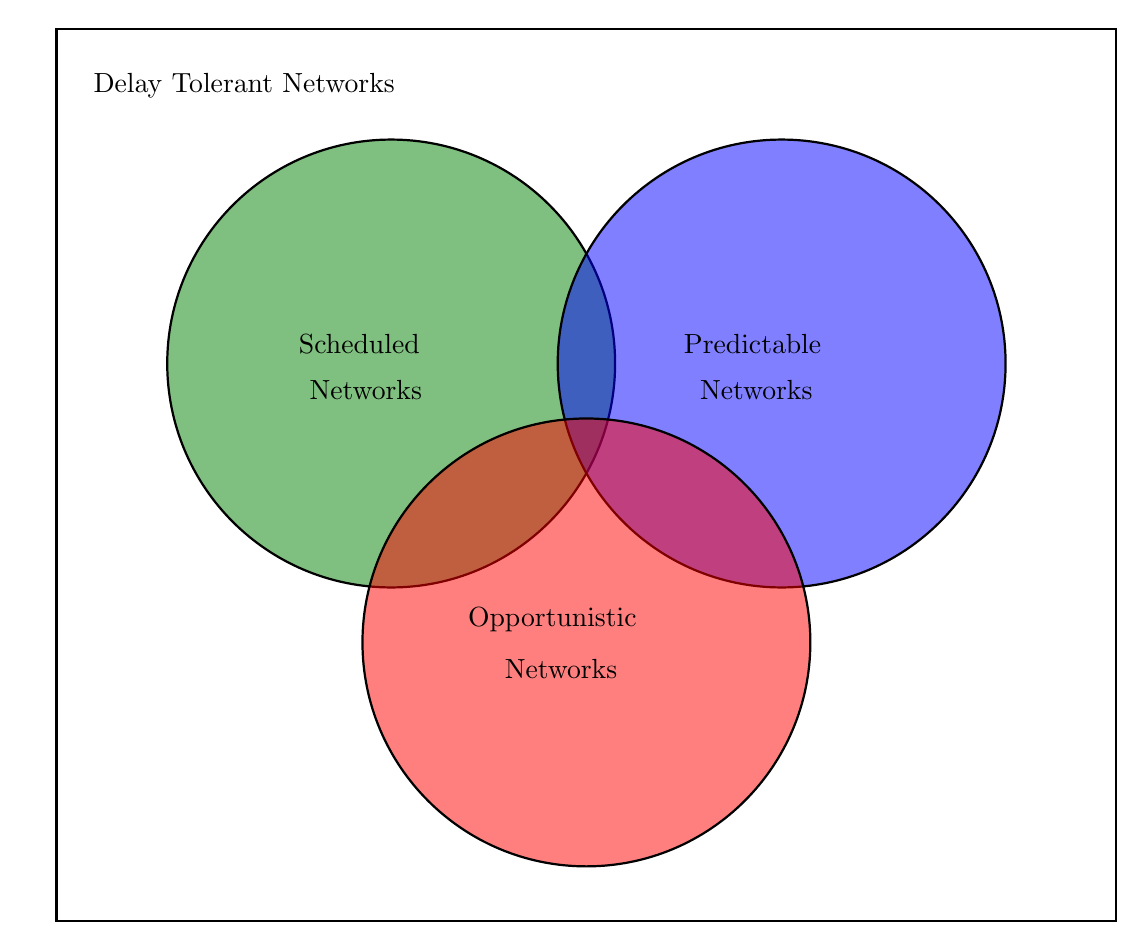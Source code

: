 
\definecolor{c008000}{RGB}{0,128,0}
\definecolor{c0000ff}{RGB}{0,0,255}
\definecolor{cff0000}{RGB}{255,0,0}


\begin{tikzpicture}[y=0.80pt, x=0.8pt,yscale=-1, inner sep=0pt, outer sep=0pt]

  \begin{scope}[shift={(9.567,354.31)}]
    \path[draw=black,fill=c008000,line join=miter,line cap=butt,fill
      opacity=0.500,line width=0.800pt] (251.969,251.969) ellipse (2.844cm and
      2.844cm);
    \path[fill=black] (210.34,247.268) node[above right] (text3080)
      {Scheduled};
    \path[fill=black] (215.097,268.268) node[above right] (text3082) {Networks};
    \path[draw=black,fill=c0000ff,line join=miter,line cap=butt,fill
      opacity=0.500,line width=0.800pt] (428.346,251.969) ellipse (2.844cm and
      2.844cm);
    \path[fill=black] (384.203,247.268) node[above right] (text3086)
      {Predictable};
    \path[fill=black] (391.475,268.268) node[above right] (text3088) {Networks};
    \path[draw=black,fill=cff0000,line join=miter,line cap=butt,fill
      opacity=0.500,line width=0.800pt] (340.158,377.953) ellipse (2.844cm and
      2.844cm);
    \path[fill=black] (286.703,373.252) node[above right] (text3092)
      {Opportunistic};
    \path[fill=black] (303.286,394.252) node[above right] (text3094) {Networks};
    \path[draw=black,line join=miter,line cap=butt,fill opacity=0.000,line
      width=0.800pt,rounded corners=0.0cm] (100.787,100.787) rectangle
      (579.528,503.937);
    \path[fill=black] (117.53,131.784) node[above right] (text3098) {Delay
      Tolerant Networks};
  \end{scope}

\end{tikzpicture}


